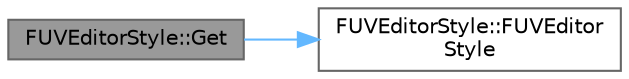 digraph "FUVEditorStyle::Get"
{
 // INTERACTIVE_SVG=YES
 // LATEX_PDF_SIZE
  bgcolor="transparent";
  edge [fontname=Helvetica,fontsize=10,labelfontname=Helvetica,labelfontsize=10];
  node [fontname=Helvetica,fontsize=10,shape=box,height=0.2,width=0.4];
  rankdir="LR";
  Node1 [id="Node000001",label="FUVEditorStyle::Get",height=0.2,width=0.4,color="gray40", fillcolor="grey60", style="filled", fontcolor="black",tooltip="Access the singleton instance for this style set."];
  Node1 -> Node2 [id="edge1_Node000001_Node000002",color="steelblue1",style="solid",tooltip=" "];
  Node2 [id="Node000002",label="FUVEditorStyle::FUVEditor\lStyle",height=0.2,width=0.4,color="grey40", fillcolor="white", style="filled",URL="$d6/dc3/classFUVEditorStyle.html#a5280519fd1ae7efdee4c067fb46092ee",tooltip=" "];
}
